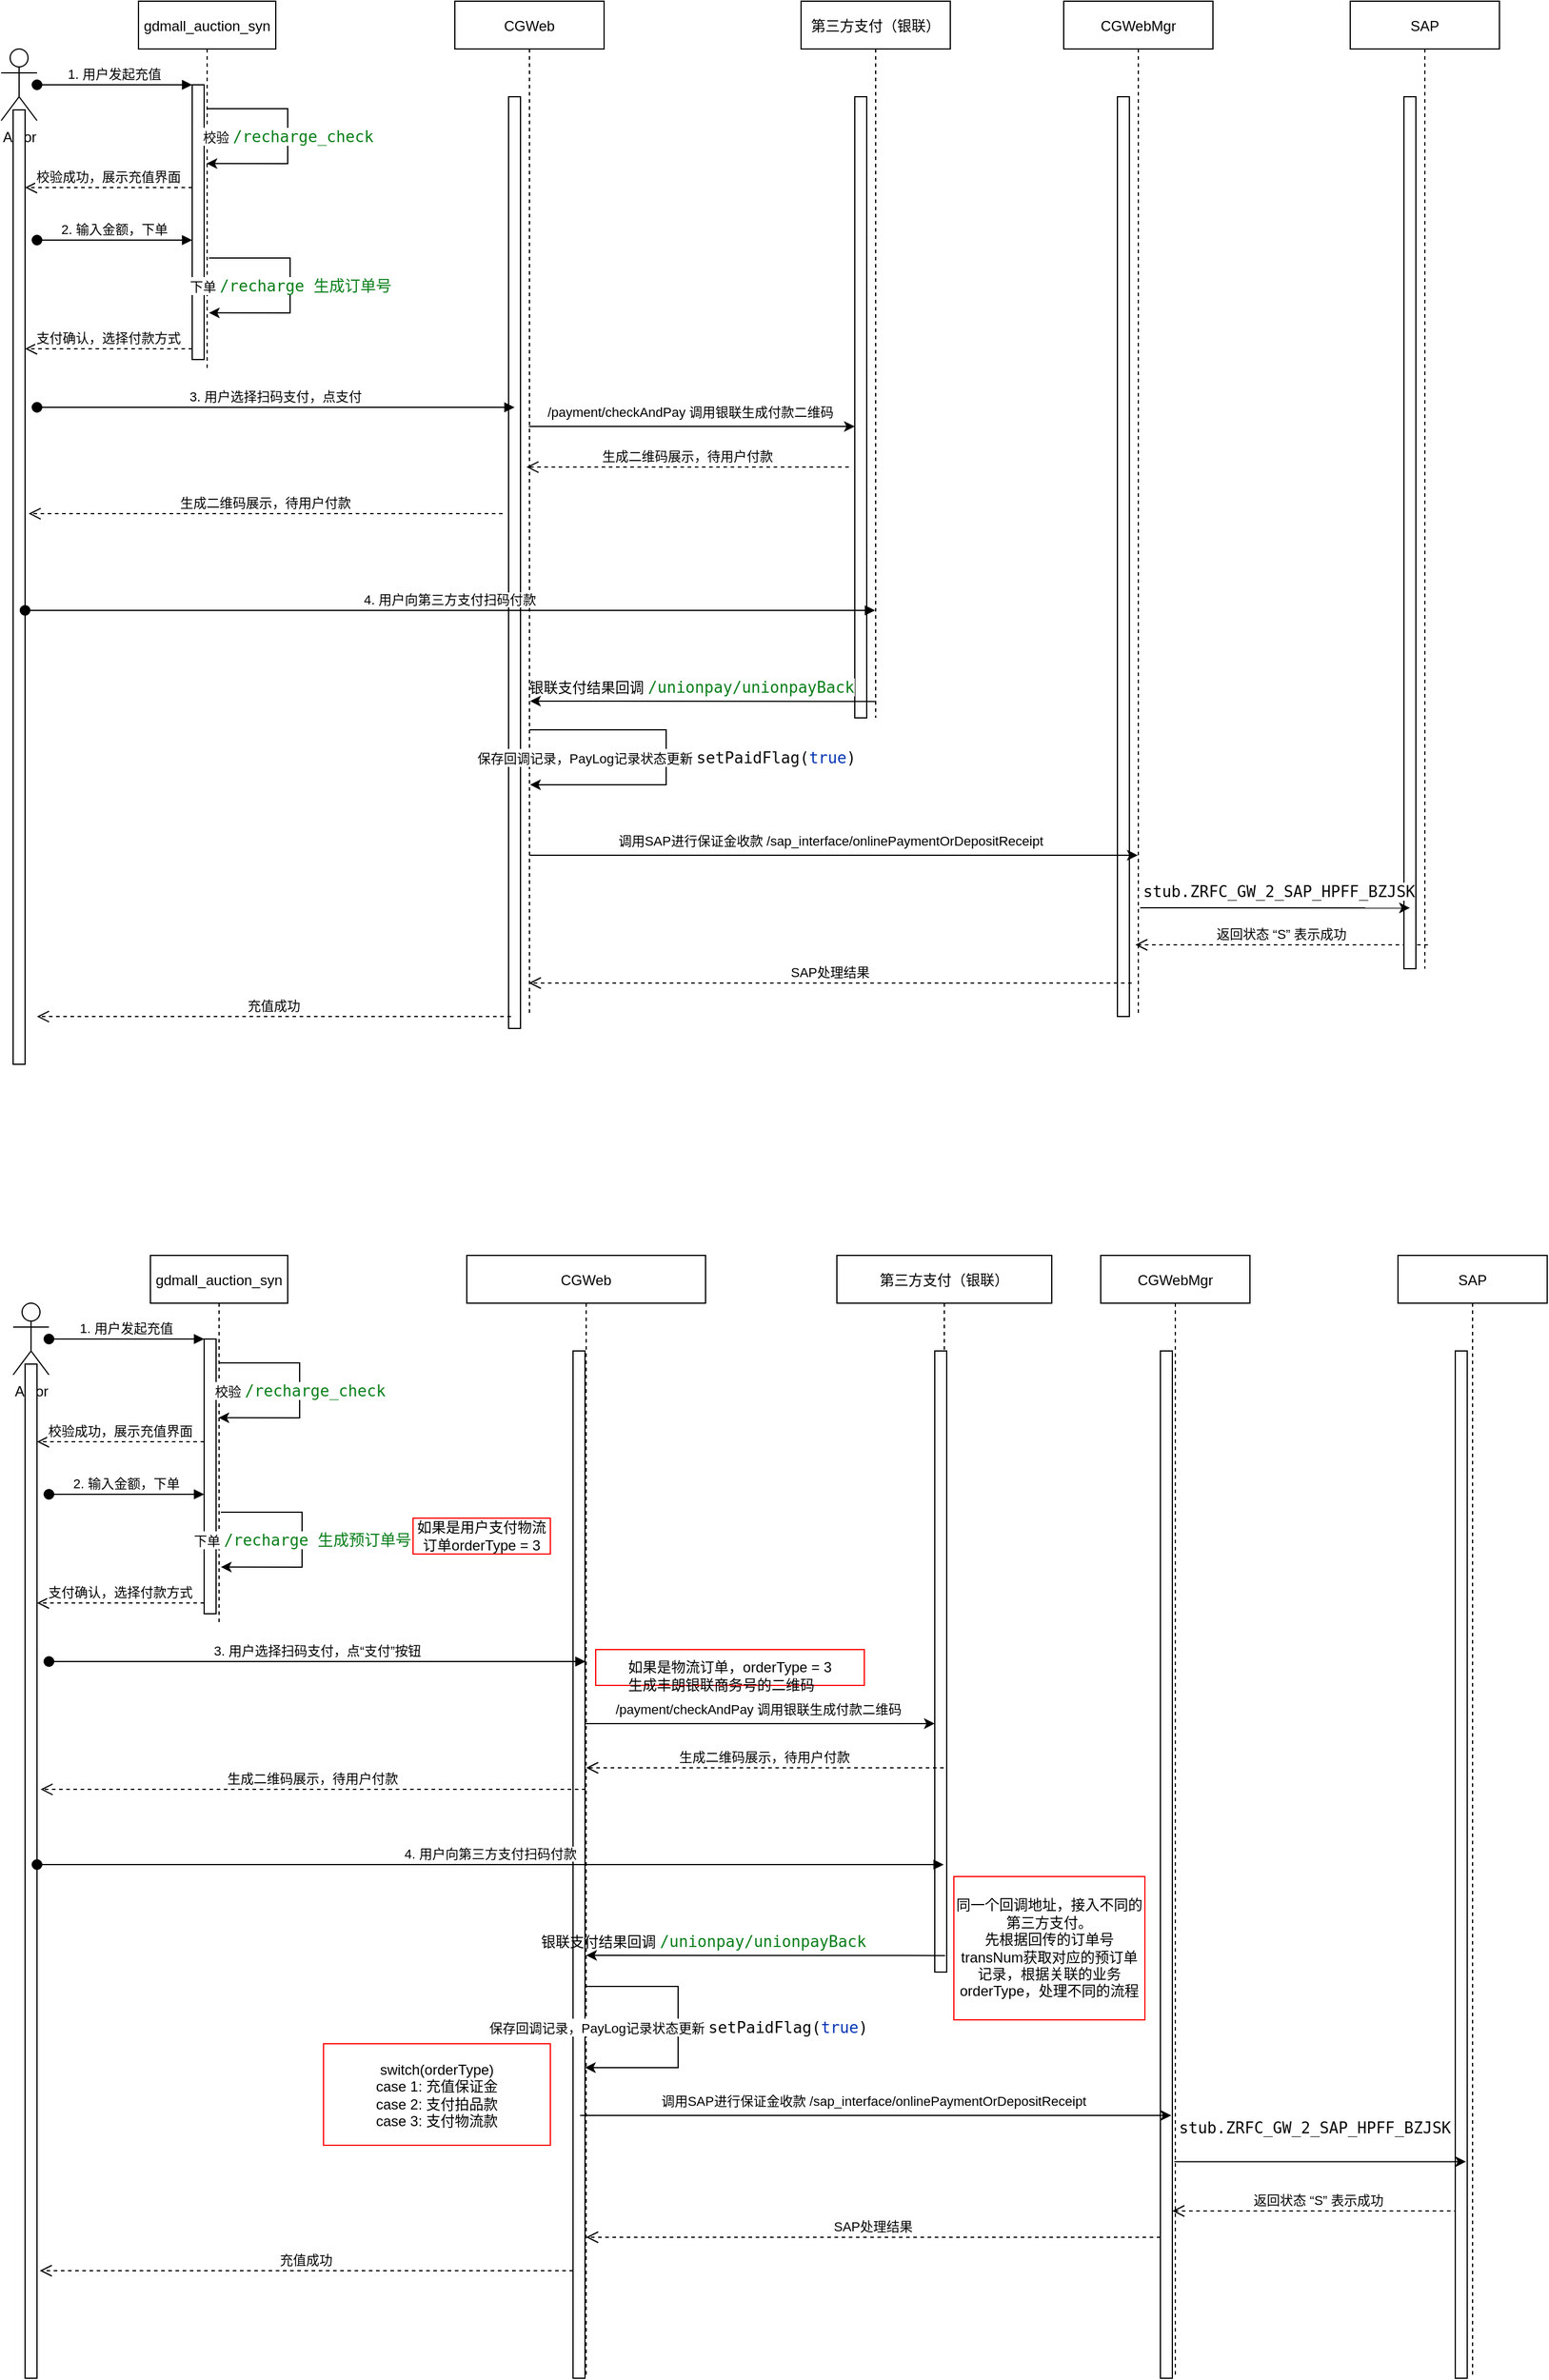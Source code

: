 <mxfile version="15.5.6" type="github">
  <diagram id="kgpKYQtTHZ0yAKxKKP6v" name="Page-1">
    <mxGraphModel dx="1581" dy="873" grid="1" gridSize="10" guides="1" tooltips="1" connect="1" arrows="1" fold="1" page="1" pageScale="1" pageWidth="850" pageHeight="1100" math="0" shadow="0">
      <root>
        <mxCell id="0" />
        <mxCell id="1" parent="0" />
        <mxCell id="3nuBFxr9cyL0pnOWT2aG-1" value="gdmall_auction_syn" style="shape=umlLifeline;perimeter=lifelinePerimeter;container=1;collapsible=0;recursiveResize=0;rounded=0;shadow=0;strokeWidth=1;" parent="1" vertex="1">
          <mxGeometry x="195" y="100" width="115" height="310" as="geometry" />
        </mxCell>
        <mxCell id="3nuBFxr9cyL0pnOWT2aG-2" value="" style="points=[];perimeter=orthogonalPerimeter;rounded=0;shadow=0;strokeWidth=1;" parent="3nuBFxr9cyL0pnOWT2aG-1" vertex="1">
          <mxGeometry x="45" y="70" width="10" height="230" as="geometry" />
        </mxCell>
        <mxCell id="u7pCDF6_uqxXdPKDrsPi-18" value="校验&amp;nbsp;&lt;span style=&quot;color: rgb(6 , 125 , 23) ; font-family: &amp;#34;jetbrains mono&amp;#34; , monospace ; font-size: 9.8pt&quot;&gt;/recharge_check&lt;/span&gt;" style="endArrow=classic;html=1;rounded=0;exitX=1.2;exitY=0.063;exitDx=0;exitDy=0;exitPerimeter=0;entryX=1.2;entryY=0.184;entryDx=0;entryDy=0;entryPerimeter=0;" edge="1" parent="3nuBFxr9cyL0pnOWT2aG-1">
          <mxGeometry width="50" height="50" relative="1" as="geometry">
            <mxPoint x="57" y="89.94" as="sourcePoint" />
            <mxPoint x="57" y="135.92" as="targetPoint" />
            <Array as="points">
              <mxPoint x="125" y="90" />
              <mxPoint x="125" y="136" />
            </Array>
          </mxGeometry>
        </mxCell>
        <mxCell id="3nuBFxr9cyL0pnOWT2aG-5" value="CGWeb" style="shape=umlLifeline;perimeter=lifelinePerimeter;container=1;collapsible=0;recursiveResize=0;rounded=0;shadow=0;strokeWidth=1;" parent="1" vertex="1">
          <mxGeometry x="460" y="100" width="125" height="850" as="geometry" />
        </mxCell>
        <mxCell id="3nuBFxr9cyL0pnOWT2aG-6" value="" style="points=[];perimeter=orthogonalPerimeter;rounded=0;shadow=0;strokeWidth=1;" parent="3nuBFxr9cyL0pnOWT2aG-5" vertex="1">
          <mxGeometry x="45" y="80" width="10" height="780" as="geometry" />
        </mxCell>
        <mxCell id="u7pCDF6_uqxXdPKDrsPi-22" value="生成二维码展示，待用户付款" style="verticalAlign=bottom;endArrow=open;dashed=1;endSize=8;shadow=0;strokeWidth=1;entryX=1.3;entryY=0.833;entryDx=0;entryDy=0;entryPerimeter=0;" edge="1" parent="3nuBFxr9cyL0pnOWT2aG-5">
          <mxGeometry relative="1" as="geometry">
            <mxPoint x="-357" y="429.047" as="targetPoint" />
            <mxPoint x="40" y="429" as="sourcePoint" />
          </mxGeometry>
        </mxCell>
        <mxCell id="u7pCDF6_uqxXdPKDrsPi-36" value="保存回调记录，PayLog记录状态更新&amp;nbsp;&lt;span style=&quot;color: rgb(8 , 8 , 8) ; font-family: &amp;#34;jetbrains mono&amp;#34; , monospace ; font-size: 9.8pt&quot;&gt;setPaidFlag(&lt;/span&gt;&lt;span style=&quot;font-family: &amp;#34;jetbrains mono&amp;#34; , monospace ; font-size: 9.8pt ; color: rgb(0 , 51 , 179)&quot;&gt;true&lt;/span&gt;&lt;span style=&quot;color: rgb(8 , 8 , 8) ; font-family: &amp;#34;jetbrains mono&amp;#34; , monospace ; font-size: 9.8pt&quot;&gt;)&lt;/span&gt;" style="endArrow=classic;html=1;rounded=0;" edge="1" parent="3nuBFxr9cyL0pnOWT2aG-5" source="3nuBFxr9cyL0pnOWT2aG-5">
          <mxGeometry width="50" height="50" relative="1" as="geometry">
            <mxPoint x="109" y="610" as="sourcePoint" />
            <mxPoint x="63" y="656" as="targetPoint" />
            <Array as="points">
              <mxPoint x="177" y="610.06" />
              <mxPoint x="177" y="656.06" />
            </Array>
          </mxGeometry>
        </mxCell>
        <mxCell id="u7pCDF6_uqxXdPKDrsPi-1" value="Actor" style="shape=umlActor;verticalLabelPosition=bottom;verticalAlign=top;html=1;outlineConnect=0;" vertex="1" parent="1">
          <mxGeometry x="80" y="140" width="30" height="60" as="geometry" />
        </mxCell>
        <mxCell id="3nuBFxr9cyL0pnOWT2aG-3" value="1. 用户发起充值" style="verticalAlign=bottom;startArrow=oval;endArrow=block;startSize=8;shadow=0;strokeWidth=1;" parent="1" target="3nuBFxr9cyL0pnOWT2aG-2" edge="1" source="u7pCDF6_uqxXdPKDrsPi-1">
          <mxGeometry relative="1" as="geometry">
            <mxPoint x="180" y="180" as="sourcePoint" />
          </mxGeometry>
        </mxCell>
        <mxCell id="u7pCDF6_uqxXdPKDrsPi-10" value="" style="points=[];perimeter=orthogonalPerimeter;rounded=0;shadow=0;strokeWidth=1;" vertex="1" parent="1">
          <mxGeometry x="90" y="191" width="10" height="799" as="geometry" />
        </mxCell>
        <mxCell id="u7pCDF6_uqxXdPKDrsPi-14" value="校验成功，展示充值界面" style="verticalAlign=bottom;endArrow=open;dashed=1;endSize=8;shadow=0;strokeWidth=1;" edge="1" parent="1">
          <mxGeometry relative="1" as="geometry">
            <mxPoint x="100" y="256" as="targetPoint" />
            <mxPoint x="240" y="256" as="sourcePoint" />
          </mxGeometry>
        </mxCell>
        <mxCell id="u7pCDF6_uqxXdPKDrsPi-15" value="2. 输入金额，下单" style="verticalAlign=bottom;startArrow=oval;endArrow=block;startSize=8;shadow=0;strokeWidth=1;" edge="1" parent="1">
          <mxGeometry relative="1" as="geometry">
            <mxPoint x="110" y="300" as="sourcePoint" />
            <mxPoint x="240" y="300" as="targetPoint" />
          </mxGeometry>
        </mxCell>
        <mxCell id="u7pCDF6_uqxXdPKDrsPi-17" value="支付确认，选择付款方式" style="verticalAlign=bottom;endArrow=open;dashed=1;endSize=8;shadow=0;strokeWidth=1;" edge="1" parent="1">
          <mxGeometry relative="1" as="geometry">
            <mxPoint x="100" y="391" as="targetPoint" />
            <mxPoint x="240" y="391" as="sourcePoint" />
          </mxGeometry>
        </mxCell>
        <mxCell id="u7pCDF6_uqxXdPKDrsPi-19" value="下单&amp;nbsp;&lt;span style=&quot;color: rgb(6 , 125 , 23) ; font-family: &amp;#34;jetbrains mono&amp;#34; , monospace ; font-size: 9.8pt&quot;&gt;/recharge 生成订单号&lt;/span&gt;" style="endArrow=classic;html=1;rounded=0;exitX=1.2;exitY=0.063;exitDx=0;exitDy=0;exitPerimeter=0;entryX=1.2;entryY=0.184;entryDx=0;entryDy=0;entryPerimeter=0;" edge="1" parent="1">
          <mxGeometry width="50" height="50" relative="1" as="geometry">
            <mxPoint x="254" y="314.94" as="sourcePoint" />
            <mxPoint x="254" y="360.92" as="targetPoint" />
            <Array as="points">
              <mxPoint x="322" y="315" />
              <mxPoint x="322" y="361" />
            </Array>
          </mxGeometry>
        </mxCell>
        <mxCell id="u7pCDF6_uqxXdPKDrsPi-20" value="3. 用户选择扫码支付，点支付" style="verticalAlign=bottom;startArrow=oval;endArrow=block;startSize=8;shadow=0;strokeWidth=1;" edge="1" parent="1">
          <mxGeometry relative="1" as="geometry">
            <mxPoint x="110" y="440" as="sourcePoint" />
            <mxPoint x="510" y="440" as="targetPoint" />
          </mxGeometry>
        </mxCell>
        <mxCell id="u7pCDF6_uqxXdPKDrsPi-23" value="" style="endArrow=classic;html=1;rounded=0;" edge="1" parent="1" target="u7pCDF6_uqxXdPKDrsPi-25">
          <mxGeometry width="50" height="50" relative="1" as="geometry">
            <mxPoint x="522" y="456.06" as="sourcePoint" />
            <mxPoint x="790" y="456" as="targetPoint" />
            <Array as="points" />
          </mxGeometry>
        </mxCell>
        <mxCell id="u7pCDF6_uqxXdPKDrsPi-28" value="/payment/checkAndPay 调用银联生成付款二维码" style="edgeLabel;html=1;align=center;verticalAlign=middle;resizable=0;points=[];" vertex="1" connectable="0" parent="u7pCDF6_uqxXdPKDrsPi-23">
          <mxGeometry x="0.007" y="4" relative="1" as="geometry">
            <mxPoint x="-3" y="-8" as="offset" />
          </mxGeometry>
        </mxCell>
        <mxCell id="u7pCDF6_uqxXdPKDrsPi-24" value="第三方支付（银联）" style="shape=umlLifeline;perimeter=lifelinePerimeter;container=1;collapsible=0;recursiveResize=0;rounded=0;shadow=0;strokeWidth=1;" vertex="1" parent="1">
          <mxGeometry x="750" y="100" width="125" height="600" as="geometry" />
        </mxCell>
        <mxCell id="u7pCDF6_uqxXdPKDrsPi-25" value="" style="points=[];perimeter=orthogonalPerimeter;rounded=0;shadow=0;strokeWidth=1;" vertex="1" parent="u7pCDF6_uqxXdPKDrsPi-24">
          <mxGeometry x="45" y="80" width="10" height="520" as="geometry" />
        </mxCell>
        <mxCell id="u7pCDF6_uqxXdPKDrsPi-29" value="生成二维码展示，待用户付款" style="verticalAlign=bottom;endArrow=open;dashed=1;endSize=8;shadow=0;strokeWidth=1;entryX=1.3;entryY=0.833;entryDx=0;entryDy=0;entryPerimeter=0;" edge="1" parent="u7pCDF6_uqxXdPKDrsPi-24">
          <mxGeometry relative="1" as="geometry">
            <mxPoint x="-230" y="390.047" as="targetPoint" />
            <mxPoint x="40" y="390" as="sourcePoint" />
          </mxGeometry>
        </mxCell>
        <mxCell id="u7pCDF6_uqxXdPKDrsPi-30" value="4. 用户向第三方支付扫码付款" style="verticalAlign=bottom;startArrow=oval;endArrow=block;startSize=8;shadow=0;strokeWidth=1;" edge="1" parent="1" target="u7pCDF6_uqxXdPKDrsPi-24">
          <mxGeometry relative="1" as="geometry">
            <mxPoint x="100" y="610" as="sourcePoint" />
            <mxPoint x="500" y="610" as="targetPoint" />
          </mxGeometry>
        </mxCell>
        <mxCell id="u7pCDF6_uqxXdPKDrsPi-32" value="" style="endArrow=classic;html=1;rounded=0;exitX=0.504;exitY=0.977;exitDx=0;exitDy=0;exitPerimeter=0;" edge="1" parent="1" source="u7pCDF6_uqxXdPKDrsPi-24">
          <mxGeometry width="50" height="50" relative="1" as="geometry">
            <mxPoint x="470" y="550" as="sourcePoint" />
            <mxPoint x="523" y="686" as="targetPoint" />
          </mxGeometry>
        </mxCell>
        <mxCell id="u7pCDF6_uqxXdPKDrsPi-35" value="银联支付结果回调&amp;nbsp;&lt;span style=&quot;color: rgb(6 , 125 , 23) ; background-color: rgb(255 , 255 , 255) ; font-family: &amp;#34;jetbrains mono&amp;#34; , monospace ; font-size: 9.8pt&quot;&gt;/unionpay/unionpayBack&lt;/span&gt;" style="text;html=1;align=center;verticalAlign=middle;resizable=0;points=[];autosize=1;strokeColor=none;fillColor=none;" vertex="1" parent="1">
          <mxGeometry x="513" y="664" width="290" height="20" as="geometry" />
        </mxCell>
        <mxCell id="u7pCDF6_uqxXdPKDrsPi-37" value="CGWebMgr" style="shape=umlLifeline;perimeter=lifelinePerimeter;container=1;collapsible=0;recursiveResize=0;rounded=0;shadow=0;strokeWidth=1;" vertex="1" parent="1">
          <mxGeometry x="970" y="100" width="125" height="850" as="geometry" />
        </mxCell>
        <mxCell id="u7pCDF6_uqxXdPKDrsPi-38" value="" style="points=[];perimeter=orthogonalPerimeter;rounded=0;shadow=0;strokeWidth=1;" vertex="1" parent="u7pCDF6_uqxXdPKDrsPi-37">
          <mxGeometry x="45" y="80" width="10" height="770" as="geometry" />
        </mxCell>
        <mxCell id="u7pCDF6_uqxXdPKDrsPi-49" value="返回状态 “S” 表示成功" style="verticalAlign=bottom;endArrow=open;dashed=1;endSize=8;shadow=0;strokeWidth=1;" edge="1" parent="u7pCDF6_uqxXdPKDrsPi-37">
          <mxGeometry relative="1" as="geometry">
            <mxPoint x="60" y="790" as="targetPoint" />
            <mxPoint x="305" y="790" as="sourcePoint" />
          </mxGeometry>
        </mxCell>
        <mxCell id="u7pCDF6_uqxXdPKDrsPi-41" value="" style="endArrow=classic;html=1;rounded=0;" edge="1" parent="1" source="3nuBFxr9cyL0pnOWT2aG-5">
          <mxGeometry width="50" height="50" relative="1" as="geometry">
            <mxPoint x="530" y="815" as="sourcePoint" />
            <mxPoint x="1032" y="815" as="targetPoint" />
            <Array as="points" />
          </mxGeometry>
        </mxCell>
        <mxCell id="u7pCDF6_uqxXdPKDrsPi-42" value="调用SAP进行保证金收款&amp;nbsp;/sap_interface/onlinePaymentOrDepositReceipt&amp;nbsp;" style="edgeLabel;html=1;align=center;verticalAlign=middle;resizable=0;points=[];" vertex="1" connectable="0" parent="u7pCDF6_uqxXdPKDrsPi-41">
          <mxGeometry x="0.007" y="4" relative="1" as="geometry">
            <mxPoint x="-3" y="-8" as="offset" />
          </mxGeometry>
        </mxCell>
        <mxCell id="u7pCDF6_uqxXdPKDrsPi-43" value="SAP处理结果" style="verticalAlign=bottom;endArrow=open;dashed=1;endSize=8;shadow=0;strokeWidth=1;" edge="1" parent="1">
          <mxGeometry relative="1" as="geometry">
            <mxPoint x="522" y="922" as="targetPoint" />
            <mxPoint x="1027" y="922" as="sourcePoint" />
          </mxGeometry>
        </mxCell>
        <mxCell id="u7pCDF6_uqxXdPKDrsPi-44" value="充值成功" style="verticalAlign=bottom;endArrow=open;dashed=1;endSize=8;shadow=0;strokeWidth=1;entryX=1.3;entryY=0.833;entryDx=0;entryDy=0;entryPerimeter=0;" edge="1" parent="1">
          <mxGeometry relative="1" as="geometry">
            <mxPoint x="110" y="950.047" as="targetPoint" />
            <mxPoint x="507" y="950" as="sourcePoint" />
          </mxGeometry>
        </mxCell>
        <mxCell id="u7pCDF6_uqxXdPKDrsPi-45" value="SAP" style="shape=umlLifeline;perimeter=lifelinePerimeter;container=1;collapsible=0;recursiveResize=0;rounded=0;shadow=0;strokeWidth=1;" vertex="1" parent="1">
          <mxGeometry x="1210" y="100" width="125" height="810" as="geometry" />
        </mxCell>
        <mxCell id="u7pCDF6_uqxXdPKDrsPi-46" value="" style="points=[];perimeter=orthogonalPerimeter;rounded=0;shadow=0;strokeWidth=1;" vertex="1" parent="u7pCDF6_uqxXdPKDrsPi-45">
          <mxGeometry x="45" y="80" width="10" height="730" as="geometry" />
        </mxCell>
        <mxCell id="u7pCDF6_uqxXdPKDrsPi-47" value="" style="endArrow=classic;html=1;rounded=0;exitX=0.512;exitY=0.942;exitDx=0;exitDy=0;exitPerimeter=0;entryX=0.5;entryY=0.907;entryDx=0;entryDy=0;entryPerimeter=0;" edge="1" parent="1">
          <mxGeometry width="50" height="50" relative="1" as="geometry">
            <mxPoint x="1034" y="859.02" as="sourcePoint" />
            <mxPoint x="1260" y="859.11" as="targetPoint" />
          </mxGeometry>
        </mxCell>
        <mxCell id="u7pCDF6_uqxXdPKDrsPi-48" value="&lt;pre style=&quot;background-color: #ffffff ; color: #080808 ; font-family: &amp;#34;jetbrains mono&amp;#34; , monospace ; font-size: 9.8pt&quot;&gt;&lt;span style=&quot;color: #000000&quot;&gt;stub&lt;/span&gt;.ZRFC_GW_2_SAP_HPFF_BZJSK&lt;/pre&gt;" style="text;html=1;align=center;verticalAlign=middle;resizable=0;points=[];autosize=1;strokeColor=none;fillColor=none;" vertex="1" parent="1">
          <mxGeometry x="1030" y="820" width="240" height="50" as="geometry" />
        </mxCell>
        <mxCell id="u7pCDF6_uqxXdPKDrsPi-51" value="gdmall_auction_syn" style="shape=umlLifeline;perimeter=lifelinePerimeter;container=1;collapsible=0;recursiveResize=0;rounded=0;shadow=0;strokeWidth=1;" vertex="1" parent="1">
          <mxGeometry x="205" y="1150" width="115" height="310" as="geometry" />
        </mxCell>
        <mxCell id="u7pCDF6_uqxXdPKDrsPi-52" value="" style="points=[];perimeter=orthogonalPerimeter;rounded=0;shadow=0;strokeWidth=1;" vertex="1" parent="u7pCDF6_uqxXdPKDrsPi-51">
          <mxGeometry x="45" y="70" width="10" height="230" as="geometry" />
        </mxCell>
        <mxCell id="u7pCDF6_uqxXdPKDrsPi-53" value="校验&amp;nbsp;&lt;span style=&quot;color: rgb(6 , 125 , 23) ; font-family: &amp;#34;jetbrains mono&amp;#34; , monospace ; font-size: 9.8pt&quot;&gt;/recharge_check&lt;/span&gt;" style="endArrow=classic;html=1;rounded=0;exitX=1.2;exitY=0.063;exitDx=0;exitDy=0;exitPerimeter=0;entryX=1.2;entryY=0.184;entryDx=0;entryDy=0;entryPerimeter=0;" edge="1" parent="u7pCDF6_uqxXdPKDrsPi-51">
          <mxGeometry width="50" height="50" relative="1" as="geometry">
            <mxPoint x="57" y="89.94" as="sourcePoint" />
            <mxPoint x="57" y="135.92" as="targetPoint" />
            <Array as="points">
              <mxPoint x="125" y="90" />
              <mxPoint x="125" y="136" />
            </Array>
          </mxGeometry>
        </mxCell>
        <mxCell id="u7pCDF6_uqxXdPKDrsPi-54" value="CGWeb" style="shape=umlLifeline;perimeter=lifelinePerimeter;container=1;collapsible=0;recursiveResize=0;rounded=0;shadow=0;strokeWidth=1;" vertex="1" parent="1">
          <mxGeometry x="470" y="1150" width="200" height="940" as="geometry" />
        </mxCell>
        <mxCell id="u7pCDF6_uqxXdPKDrsPi-55" value="" style="points=[];perimeter=orthogonalPerimeter;rounded=0;shadow=0;strokeWidth=1;" vertex="1" parent="u7pCDF6_uqxXdPKDrsPi-54">
          <mxGeometry x="89" y="80" width="10" height="860" as="geometry" />
        </mxCell>
        <mxCell id="u7pCDF6_uqxXdPKDrsPi-56" value="生成二维码展示，待用户付款" style="verticalAlign=bottom;endArrow=open;dashed=1;endSize=8;shadow=0;strokeWidth=1;entryX=1.3;entryY=0.833;entryDx=0;entryDy=0;entryPerimeter=0;" edge="1" parent="u7pCDF6_uqxXdPKDrsPi-54">
          <mxGeometry relative="1" as="geometry">
            <mxPoint x="-357" y="447.047" as="targetPoint" />
            <mxPoint x="99.5" y="447.047" as="sourcePoint" />
          </mxGeometry>
        </mxCell>
        <mxCell id="u7pCDF6_uqxXdPKDrsPi-57" value="保存回调记录，PayLog记录状态更新&amp;nbsp;&lt;span style=&quot;color: rgb(8 , 8 , 8) ; font-family: &amp;#34;jetbrains mono&amp;#34; , monospace ; font-size: 9.8pt&quot;&gt;setPaidFlag(&lt;/span&gt;&lt;span style=&quot;font-family: &amp;#34;jetbrains mono&amp;#34; , monospace ; font-size: 9.8pt ; color: rgb(0 , 51 , 179)&quot;&gt;true&lt;/span&gt;&lt;span style=&quot;color: rgb(8 , 8 , 8) ; font-family: &amp;#34;jetbrains mono&amp;#34; , monospace ; font-size: 9.8pt&quot;&gt;)&lt;/span&gt;" style="endArrow=classic;html=1;rounded=0;" edge="1" parent="u7pCDF6_uqxXdPKDrsPi-54">
          <mxGeometry width="50" height="50" relative="1" as="geometry">
            <mxPoint x="99.167" y="612.06" as="sourcePoint" />
            <mxPoint x="99" y="680" as="targetPoint" />
            <Array as="points">
              <mxPoint x="177" y="612.06" />
              <mxPoint x="177" y="680" />
            </Array>
          </mxGeometry>
        </mxCell>
        <mxCell id="u7pCDF6_uqxXdPKDrsPi-91" value="switch(orderType) &lt;br&gt;case 1: 充值保证金&lt;br&gt;case 2: 支付拍品款&lt;br&gt;case 3: 支付物流款" style="text;html=1;strokeColor=#FF0000;fillColor=none;align=center;verticalAlign=middle;whiteSpace=wrap;rounded=0;" vertex="1" parent="u7pCDF6_uqxXdPKDrsPi-54">
          <mxGeometry x="-120" y="660" width="190" height="85" as="geometry" />
        </mxCell>
        <mxCell id="u7pCDF6_uqxXdPKDrsPi-87" value="如果是用户支付物流订单orderType = 3" style="text;html=1;strokeColor=#FF0000;fillColor=none;align=center;verticalAlign=middle;whiteSpace=wrap;rounded=0;shadow=0;" vertex="1" parent="u7pCDF6_uqxXdPKDrsPi-54">
          <mxGeometry x="-45" y="220" width="115" height="30" as="geometry" />
        </mxCell>
        <mxCell id="u7pCDF6_uqxXdPKDrsPi-58" value="Actor" style="shape=umlActor;verticalLabelPosition=bottom;verticalAlign=top;html=1;outlineConnect=0;" vertex="1" parent="1">
          <mxGeometry x="90" y="1190" width="30" height="60" as="geometry" />
        </mxCell>
        <mxCell id="u7pCDF6_uqxXdPKDrsPi-59" value="1. 用户发起充值" style="verticalAlign=bottom;startArrow=oval;endArrow=block;startSize=8;shadow=0;strokeWidth=1;" edge="1" parent="1" source="u7pCDF6_uqxXdPKDrsPi-58" target="u7pCDF6_uqxXdPKDrsPi-52">
          <mxGeometry relative="1" as="geometry">
            <mxPoint x="190" y="1230" as="sourcePoint" />
          </mxGeometry>
        </mxCell>
        <mxCell id="u7pCDF6_uqxXdPKDrsPi-60" value="" style="points=[];perimeter=orthogonalPerimeter;rounded=0;shadow=0;strokeWidth=1;" vertex="1" parent="1">
          <mxGeometry x="100" y="1241" width="10" height="849" as="geometry" />
        </mxCell>
        <mxCell id="u7pCDF6_uqxXdPKDrsPi-61" value="校验成功，展示充值界面" style="verticalAlign=bottom;endArrow=open;dashed=1;endSize=8;shadow=0;strokeWidth=1;" edge="1" parent="1">
          <mxGeometry relative="1" as="geometry">
            <mxPoint x="110" y="1306" as="targetPoint" />
            <mxPoint x="250" y="1306" as="sourcePoint" />
          </mxGeometry>
        </mxCell>
        <mxCell id="u7pCDF6_uqxXdPKDrsPi-62" value="2. 输入金额，下单" style="verticalAlign=bottom;startArrow=oval;endArrow=block;startSize=8;shadow=0;strokeWidth=1;" edge="1" parent="1">
          <mxGeometry relative="1" as="geometry">
            <mxPoint x="120" y="1350" as="sourcePoint" />
            <mxPoint x="250" y="1350" as="targetPoint" />
          </mxGeometry>
        </mxCell>
        <mxCell id="u7pCDF6_uqxXdPKDrsPi-63" value="支付确认，选择付款方式" style="verticalAlign=bottom;endArrow=open;dashed=1;endSize=8;shadow=0;strokeWidth=1;" edge="1" parent="1">
          <mxGeometry relative="1" as="geometry">
            <mxPoint x="110" y="1441" as="targetPoint" />
            <mxPoint x="250" y="1441" as="sourcePoint" />
          </mxGeometry>
        </mxCell>
        <mxCell id="u7pCDF6_uqxXdPKDrsPi-64" value="下单&amp;nbsp;&lt;span style=&quot;color: rgb(6 , 125 , 23) ; font-family: &amp;#34;jetbrains mono&amp;#34; , monospace ; font-size: 9.8pt&quot;&gt;/recharge 生成预订单号&lt;/span&gt;" style="endArrow=classic;html=1;rounded=0;exitX=1.2;exitY=0.063;exitDx=0;exitDy=0;exitPerimeter=0;entryX=1.2;entryY=0.184;entryDx=0;entryDy=0;entryPerimeter=0;" edge="1" parent="1">
          <mxGeometry width="50" height="50" relative="1" as="geometry">
            <mxPoint x="264" y="1364.94" as="sourcePoint" />
            <mxPoint x="264" y="1410.92" as="targetPoint" />
            <Array as="points">
              <mxPoint x="332" y="1365" />
              <mxPoint x="332" y="1411" />
            </Array>
          </mxGeometry>
        </mxCell>
        <mxCell id="u7pCDF6_uqxXdPKDrsPi-65" value="3. 用户选择扫码支付，点“支付”按钮" style="verticalAlign=bottom;startArrow=oval;endArrow=block;startSize=8;shadow=0;strokeWidth=1;" edge="1" parent="1" target="u7pCDF6_uqxXdPKDrsPi-54">
          <mxGeometry relative="1" as="geometry">
            <mxPoint x="120" y="1490" as="sourcePoint" />
            <mxPoint x="520" y="1490" as="targetPoint" />
          </mxGeometry>
        </mxCell>
        <mxCell id="u7pCDF6_uqxXdPKDrsPi-66" value="" style="endArrow=classic;html=1;rounded=0;exitX=0.498;exitY=0.417;exitDx=0;exitDy=0;exitPerimeter=0;" edge="1" parent="1" target="u7pCDF6_uqxXdPKDrsPi-69" source="u7pCDF6_uqxXdPKDrsPi-54">
          <mxGeometry width="50" height="50" relative="1" as="geometry">
            <mxPoint x="580" y="1506" as="sourcePoint" />
            <mxPoint x="800" y="1506" as="targetPoint" />
            <Array as="points" />
          </mxGeometry>
        </mxCell>
        <mxCell id="u7pCDF6_uqxXdPKDrsPi-67" value="/payment/checkAndPay 调用银联生成付款二维码" style="edgeLabel;html=1;align=center;verticalAlign=middle;resizable=0;points=[];" vertex="1" connectable="0" parent="u7pCDF6_uqxXdPKDrsPi-66">
          <mxGeometry x="0.007" y="4" relative="1" as="geometry">
            <mxPoint x="-3" y="-8" as="offset" />
          </mxGeometry>
        </mxCell>
        <mxCell id="u7pCDF6_uqxXdPKDrsPi-68" value="第三方支付（银联）" style="shape=umlLifeline;perimeter=lifelinePerimeter;container=1;collapsible=0;recursiveResize=0;rounded=0;shadow=0;strokeWidth=1;" vertex="1" parent="1">
          <mxGeometry x="780" y="1150" width="180" height="600" as="geometry" />
        </mxCell>
        <mxCell id="u7pCDF6_uqxXdPKDrsPi-69" value="" style="points=[];perimeter=orthogonalPerimeter;rounded=0;shadow=0;strokeWidth=1;" vertex="1" parent="u7pCDF6_uqxXdPKDrsPi-68">
          <mxGeometry x="82" y="80" width="10" height="520" as="geometry" />
        </mxCell>
        <mxCell id="u7pCDF6_uqxXdPKDrsPi-70" value="生成二维码展示，待用户付款" style="verticalAlign=bottom;endArrow=open;dashed=1;endSize=8;shadow=0;strokeWidth=1;" edge="1" parent="u7pCDF6_uqxXdPKDrsPi-68">
          <mxGeometry relative="1" as="geometry">
            <mxPoint x="-210" y="429" as="targetPoint" />
            <mxPoint x="89.5" y="429" as="sourcePoint" />
          </mxGeometry>
        </mxCell>
        <mxCell id="u7pCDF6_uqxXdPKDrsPi-71" value="4. 用户向第三方支付扫码付款" style="verticalAlign=bottom;startArrow=oval;endArrow=block;startSize=8;shadow=0;strokeWidth=1;" edge="1" parent="1" target="u7pCDF6_uqxXdPKDrsPi-68">
          <mxGeometry relative="1" as="geometry">
            <mxPoint x="110" y="1660" as="sourcePoint" />
            <mxPoint x="510" y="1660" as="targetPoint" />
          </mxGeometry>
        </mxCell>
        <mxCell id="u7pCDF6_uqxXdPKDrsPi-72" value="" style="endArrow=classic;html=1;rounded=0;exitX=0.504;exitY=0.977;exitDx=0;exitDy=0;exitPerimeter=0;" edge="1" parent="1" source="u7pCDF6_uqxXdPKDrsPi-68">
          <mxGeometry width="50" height="50" relative="1" as="geometry">
            <mxPoint x="480" y="1600" as="sourcePoint" />
            <mxPoint x="570" y="1736" as="targetPoint" />
          </mxGeometry>
        </mxCell>
        <mxCell id="u7pCDF6_uqxXdPKDrsPi-73" value="银联支付结果回调&amp;nbsp;&lt;span style=&quot;color: rgb(6 , 125 , 23) ; background-color: rgb(255 , 255 , 255) ; font-family: &amp;#34;jetbrains mono&amp;#34; , monospace ; font-size: 9.8pt&quot;&gt;/unionpay/unionpayBack&lt;/span&gt;" style="text;html=1;align=center;verticalAlign=middle;resizable=0;points=[];autosize=1;strokeColor=none;fillColor=none;" vertex="1" parent="1">
          <mxGeometry x="523" y="1714" width="290" height="20" as="geometry" />
        </mxCell>
        <mxCell id="u7pCDF6_uqxXdPKDrsPi-74" value="CGWebMgr" style="shape=umlLifeline;perimeter=lifelinePerimeter;container=1;collapsible=0;recursiveResize=0;rounded=0;shadow=0;strokeWidth=1;" vertex="1" parent="1">
          <mxGeometry x="1001" y="1150" width="125" height="940" as="geometry" />
        </mxCell>
        <mxCell id="u7pCDF6_uqxXdPKDrsPi-75" value="" style="points=[];perimeter=orthogonalPerimeter;rounded=0;shadow=0;strokeWidth=1;" vertex="1" parent="u7pCDF6_uqxXdPKDrsPi-74">
          <mxGeometry x="50" y="80" width="10" height="860" as="geometry" />
        </mxCell>
        <mxCell id="u7pCDF6_uqxXdPKDrsPi-76" value="返回状态 “S” 表示成功" style="verticalAlign=bottom;endArrow=open;dashed=1;endSize=8;shadow=0;strokeWidth=1;" edge="1" parent="u7pCDF6_uqxXdPKDrsPi-74">
          <mxGeometry relative="1" as="geometry">
            <mxPoint x="60" y="800" as="targetPoint" />
            <mxPoint x="305" y="800" as="sourcePoint" />
          </mxGeometry>
        </mxCell>
        <mxCell id="u7pCDF6_uqxXdPKDrsPi-77" value="" style="endArrow=classic;html=1;rounded=0;entryX=1.333;entryY=0.822;entryDx=0;entryDy=0;entryPerimeter=0;" edge="1" parent="1">
          <mxGeometry width="50" height="50" relative="1" as="geometry">
            <mxPoint x="564.917" y="1870" as="sourcePoint" />
            <mxPoint x="1060.08" y="1870" as="targetPoint" />
            <Array as="points" />
          </mxGeometry>
        </mxCell>
        <mxCell id="u7pCDF6_uqxXdPKDrsPi-78" value="调用SAP进行保证金收款&amp;nbsp;/sap_interface/onlinePaymentOrDepositReceipt&amp;nbsp;" style="edgeLabel;html=1;align=center;verticalAlign=middle;resizable=0;points=[];" vertex="1" connectable="0" parent="u7pCDF6_uqxXdPKDrsPi-77">
          <mxGeometry x="0.007" y="4" relative="1" as="geometry">
            <mxPoint x="-3" y="-8" as="offset" />
          </mxGeometry>
        </mxCell>
        <mxCell id="u7pCDF6_uqxXdPKDrsPi-79" value="SAP处理结果" style="verticalAlign=bottom;endArrow=open;dashed=1;endSize=8;shadow=0;strokeWidth=1;" edge="1" parent="1" source="u7pCDF6_uqxXdPKDrsPi-75">
          <mxGeometry relative="1" as="geometry">
            <mxPoint x="570" y="1972" as="targetPoint" />
            <mxPoint x="1037" y="1972" as="sourcePoint" />
          </mxGeometry>
        </mxCell>
        <mxCell id="u7pCDF6_uqxXdPKDrsPi-80" value="充值成功" style="verticalAlign=bottom;endArrow=open;dashed=1;endSize=8;shadow=0;strokeWidth=1;entryX=1.233;entryY=0.894;entryDx=0;entryDy=0;entryPerimeter=0;" edge="1" parent="1" source="u7pCDF6_uqxXdPKDrsPi-55" target="u7pCDF6_uqxXdPKDrsPi-60">
          <mxGeometry relative="1" as="geometry">
            <mxPoint x="120" y="2000.047" as="targetPoint" />
            <mxPoint x="517" y="2000" as="sourcePoint" />
          </mxGeometry>
        </mxCell>
        <mxCell id="u7pCDF6_uqxXdPKDrsPi-81" value="SAP" style="shape=umlLifeline;perimeter=lifelinePerimeter;container=1;collapsible=0;recursiveResize=0;rounded=0;shadow=0;strokeWidth=1;" vertex="1" parent="1">
          <mxGeometry x="1250" y="1150" width="125" height="940" as="geometry" />
        </mxCell>
        <mxCell id="u7pCDF6_uqxXdPKDrsPi-82" value="" style="points=[];perimeter=orthogonalPerimeter;rounded=0;shadow=0;strokeWidth=1;" vertex="1" parent="u7pCDF6_uqxXdPKDrsPi-81">
          <mxGeometry x="48" y="80" width="10" height="860" as="geometry" />
        </mxCell>
        <mxCell id="u7pCDF6_uqxXdPKDrsPi-83" value="" style="endArrow=classic;html=1;rounded=0;entryX=0.9;entryY=0.859;entryDx=0;entryDy=0;entryPerimeter=0;" edge="1" parent="1">
          <mxGeometry width="50" height="50" relative="1" as="geometry">
            <mxPoint x="1062.667" y="1908.74" as="sourcePoint" />
            <mxPoint x="1307" y="1908.74" as="targetPoint" />
          </mxGeometry>
        </mxCell>
        <mxCell id="u7pCDF6_uqxXdPKDrsPi-84" value="&lt;pre style=&quot;background-color: #ffffff ; color: #080808 ; font-family: &amp;#34;jetbrains mono&amp;#34; , monospace ; font-size: 9.8pt&quot;&gt;&lt;span style=&quot;color: #000000&quot;&gt;stub&lt;/span&gt;.ZRFC_GW_2_SAP_HPFF_BZJSK&lt;/pre&gt;" style="text;html=1;align=center;verticalAlign=middle;resizable=0;points=[];autosize=1;strokeColor=none;fillColor=none;" vertex="1" parent="1">
          <mxGeometry x="1060" y="1855" width="240" height="50" as="geometry" />
        </mxCell>
        <mxCell id="u7pCDF6_uqxXdPKDrsPi-90" value="同一个回调地址，接入不同的第三方支付。&lt;br&gt;先根据回传的订单号transNum获取对应的预订单记录，根据关联的业务orderType，处理不同的流程" style="text;html=1;strokeColor=#FF0000;fillColor=none;align=center;verticalAlign=middle;whiteSpace=wrap;rounded=0;" vertex="1" parent="1">
          <mxGeometry x="878" y="1670" width="160" height="120" as="geometry" />
        </mxCell>
        <mxCell id="u7pCDF6_uqxXdPKDrsPi-88" value="&lt;div style=&quot;text-align: left&quot;&gt;&lt;br class=&quot;Apple-interchange-newline&quot;&gt;如果是物流订单，orderType = 3&lt;/div&gt;&lt;div style=&quot;text-align: left&quot;&gt;&lt;span&gt;生成丰朗银联商务号的二维码&lt;/span&gt;&lt;/div&gt;" style="text;html=1;strokeColor=#FF0000;fillColor=none;align=center;verticalAlign=middle;whiteSpace=wrap;rounded=0;" vertex="1" parent="1">
          <mxGeometry x="578" y="1480" width="225" height="30" as="geometry" />
        </mxCell>
      </root>
    </mxGraphModel>
  </diagram>
</mxfile>
